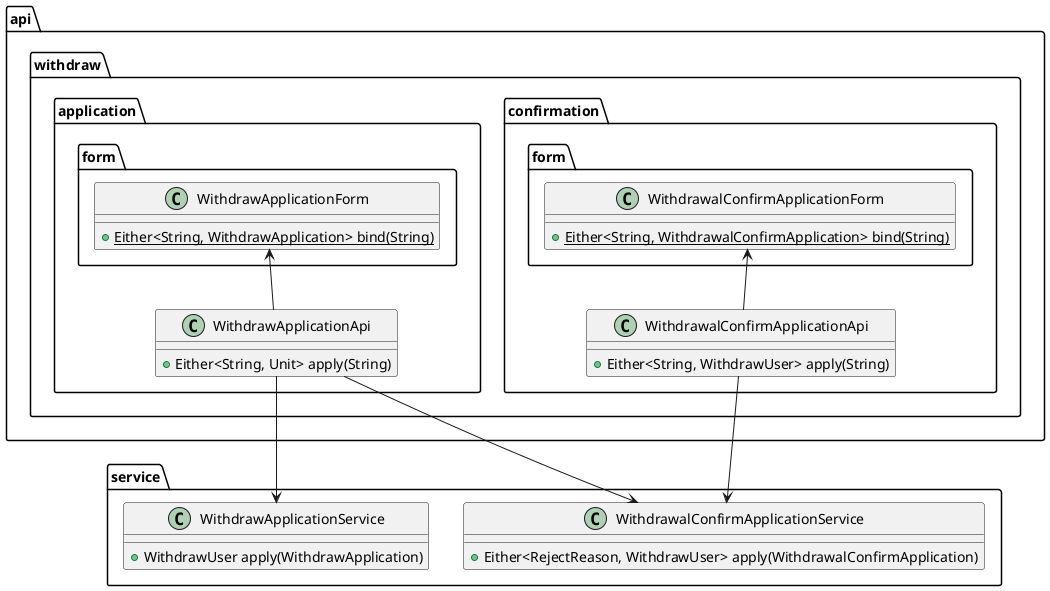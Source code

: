 @startuml

namespace api {
  namespace withdraw {
    namespace confirmation {
      namespace form {
        class WithdrawalConfirmApplicationForm {
          + {static} Either<String, WithdrawalConfirmApplication> bind(String)
        }
      }
      class WithdrawalConfirmApplicationApi {
        + Either<String, WithdrawUser> apply(String)
      }
    }
    namespace application {
      namespace form {
        class WithdrawApplicationForm {
          + {static} Either<String, WithdrawApplication> bind(String)
        }
      }
      class WithdrawApplicationApi {
        + Either<String, Unit> apply(String)
      }
    }
    api.withdraw.confirmation.WithdrawalConfirmApplicationApi -up-> api.withdraw.confirmation.form.WithdrawalConfirmApplicationForm
    api.withdraw.application.WithdrawApplicationApi -up-> api.withdraw.application.form.WithdrawApplicationForm
  }
}

namespace service {
  class WithdrawalConfirmApplicationService {
    + Either<RejectReason, WithdrawUser> apply(WithdrawalConfirmApplication)
  }
  class WithdrawApplicationService {
    + WithdrawUser apply(WithdrawApplication)
  }
}
api.withdraw.confirmation.WithdrawalConfirmApplicationApi -down-> service.WithdrawalConfirmApplicationService
api.withdraw.application.WithdrawApplicationApi -down-> service.WithdrawalConfirmApplicationService
api.withdraw.application.WithdrawApplicationApi -down-> service.WithdrawApplicationService

@enduml